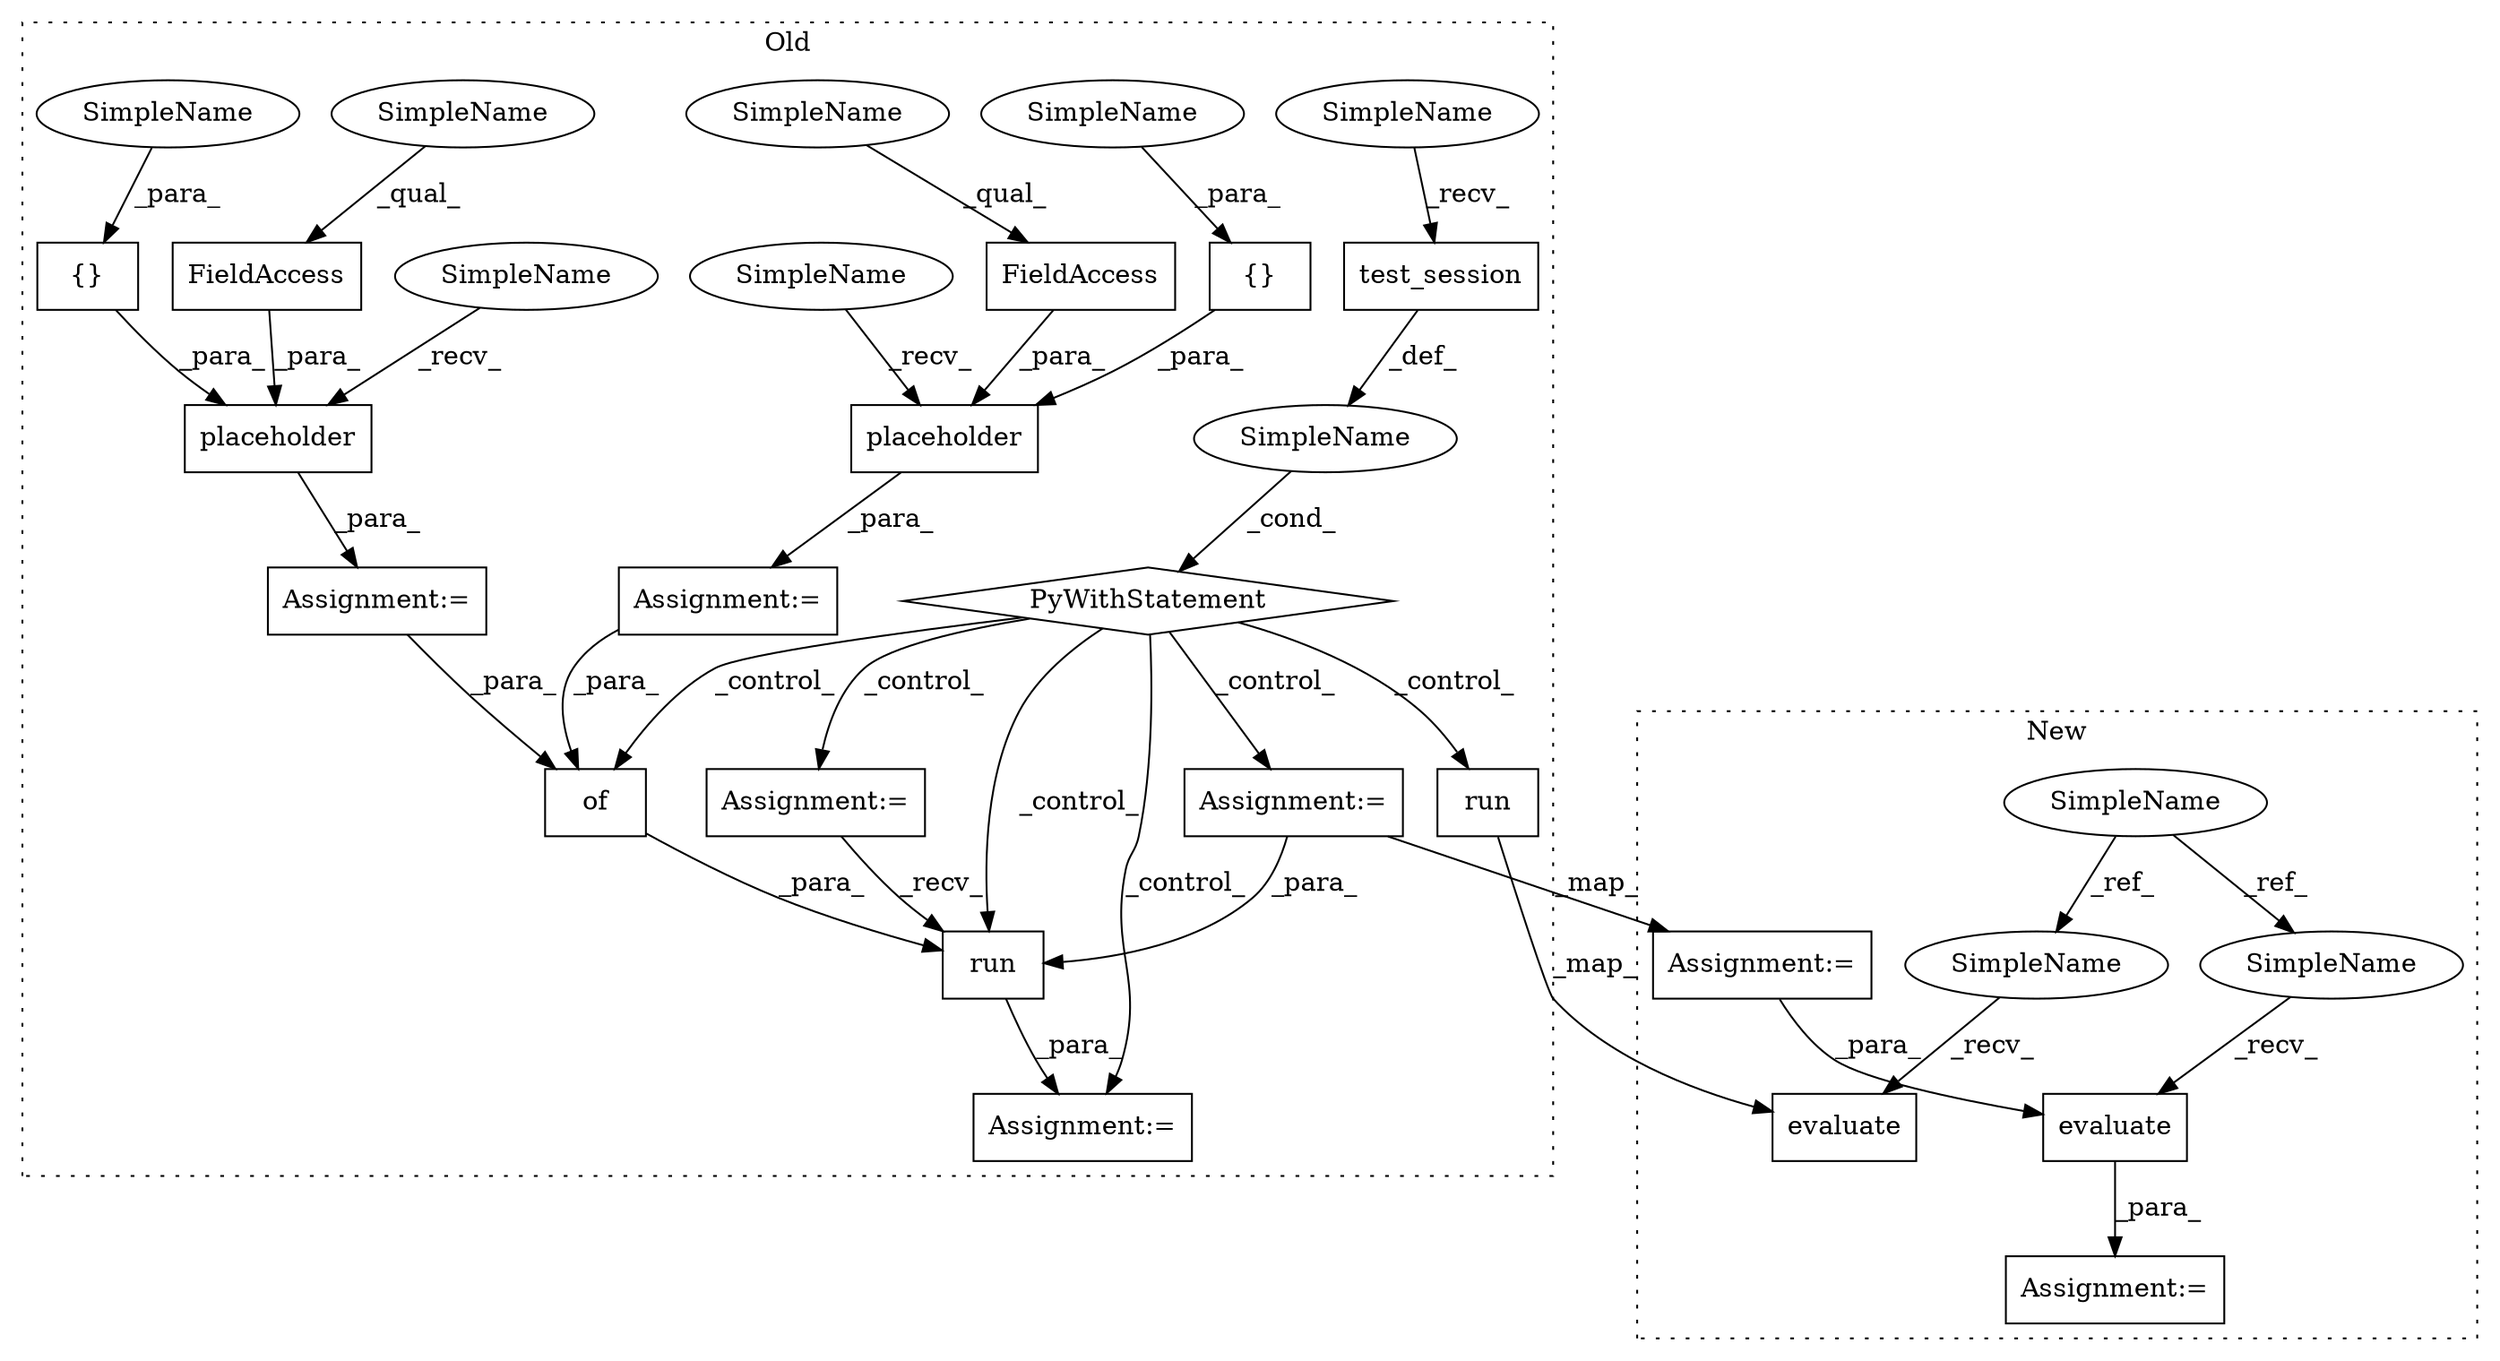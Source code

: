 digraph G {
subgraph cluster0 {
1 [label="{}" a="4" s="8293,8316" l="1,1" shape="box"];
3 [label="Assignment:=" a="7" s="8241" l="1" shape="box"];
4 [label="Assignment:=" a="7" s="9885" l="1" shape="box"];
5 [label="Assignment:=" a="7" s="9575" l="7" shape="box"];
6 [label="run" a="32" s="9894,9985" l="4,1" shape="box"];
7 [label="{}" a="4" s="8199,8222" l="1,1" shape="box"];
8 [label="of" a="32" s="9910,9984" l="3,1" shape="box"];
9 [label="placeholder" a="32" s="8253,8317" l="12,1" shape="box"];
10 [label="FieldAccess" a="22" s="8265" l="18" shape="box"];
11 [label="PyWithStatement" a="104" s="9532,9561" l="10,2" shape="diamond"];
14 [label="run" a="32" s="9632" l="5" shape="box"];
15 [label="test_session" a="32" s="9547" l="14" shape="box"];
16 [label="FieldAccess" a="22" s="8171" l="18" shape="box"];
17 [label="SimpleName" a="42" s="" l="" shape="ellipse"];
18 [label="placeholder" a="32" s="8159,8223" l="12,1" shape="box"];
20 [label="Assignment:=" a="7" s="8147" l="1" shape="box"];
22 [label="Assignment:=" a="7" s="9652" l="1" shape="box"];
23 [label="SimpleName" a="42" s="8171" l="10" shape="ellipse"];
24 [label="SimpleName" a="42" s="8265" l="10" shape="ellipse"];
25 [label="SimpleName" a="42" s="8148" l="10" shape="ellipse"];
26 [label="SimpleName" a="42" s="8242" l="10" shape="ellipse"];
29 [label="SimpleName" a="42" s="9542" l="4" shape="ellipse"];
30 [label="SimpleName" a="42" s="8294" l="10" shape="ellipse"];
31 [label="SimpleName" a="42" s="8200" l="10" shape="ellipse"];
label = "Old";
style="dotted";
}
subgraph cluster1 {
2 [label="evaluate" a="32" s="9595,9611" l="9,1" shape="box"];
12 [label="SimpleName" a="42" s="7075" l="4" shape="ellipse"];
13 [label="evaluate" a="32" s="9296,9346" l="9,1" shape="box"];
19 [label="Assignment:=" a="7" s="9589" l="1" shape="box"];
21 [label="Assignment:=" a="7" s="9360" l="1" shape="box"];
27 [label="SimpleName" a="42" s="9590" l="4" shape="ellipse"];
28 [label="SimpleName" a="42" s="9291" l="4" shape="ellipse"];
label = "New";
style="dotted";
}
1 -> 9 [label="_para_"];
2 -> 19 [label="_para_"];
3 -> 8 [label="_para_"];
5 -> 6 [label="_recv_"];
6 -> 4 [label="_para_"];
7 -> 18 [label="_para_"];
8 -> 6 [label="_para_"];
9 -> 3 [label="_para_"];
10 -> 9 [label="_para_"];
11 -> 5 [label="_control_"];
11 -> 6 [label="_control_"];
11 -> 8 [label="_control_"];
11 -> 22 [label="_control_"];
11 -> 4 [label="_control_"];
11 -> 14 [label="_control_"];
12 -> 27 [label="_ref_"];
12 -> 28 [label="_ref_"];
14 -> 13 [label="_map_"];
15 -> 17 [label="_def_"];
16 -> 18 [label="_para_"];
17 -> 11 [label="_cond_"];
18 -> 20 [label="_para_"];
20 -> 8 [label="_para_"];
21 -> 2 [label="_para_"];
22 -> 6 [label="_para_"];
22 -> 21 [label="_map_"];
23 -> 16 [label="_qual_"];
24 -> 10 [label="_qual_"];
25 -> 18 [label="_recv_"];
26 -> 9 [label="_recv_"];
27 -> 2 [label="_recv_"];
28 -> 13 [label="_recv_"];
29 -> 15 [label="_recv_"];
30 -> 1 [label="_para_"];
31 -> 7 [label="_para_"];
}